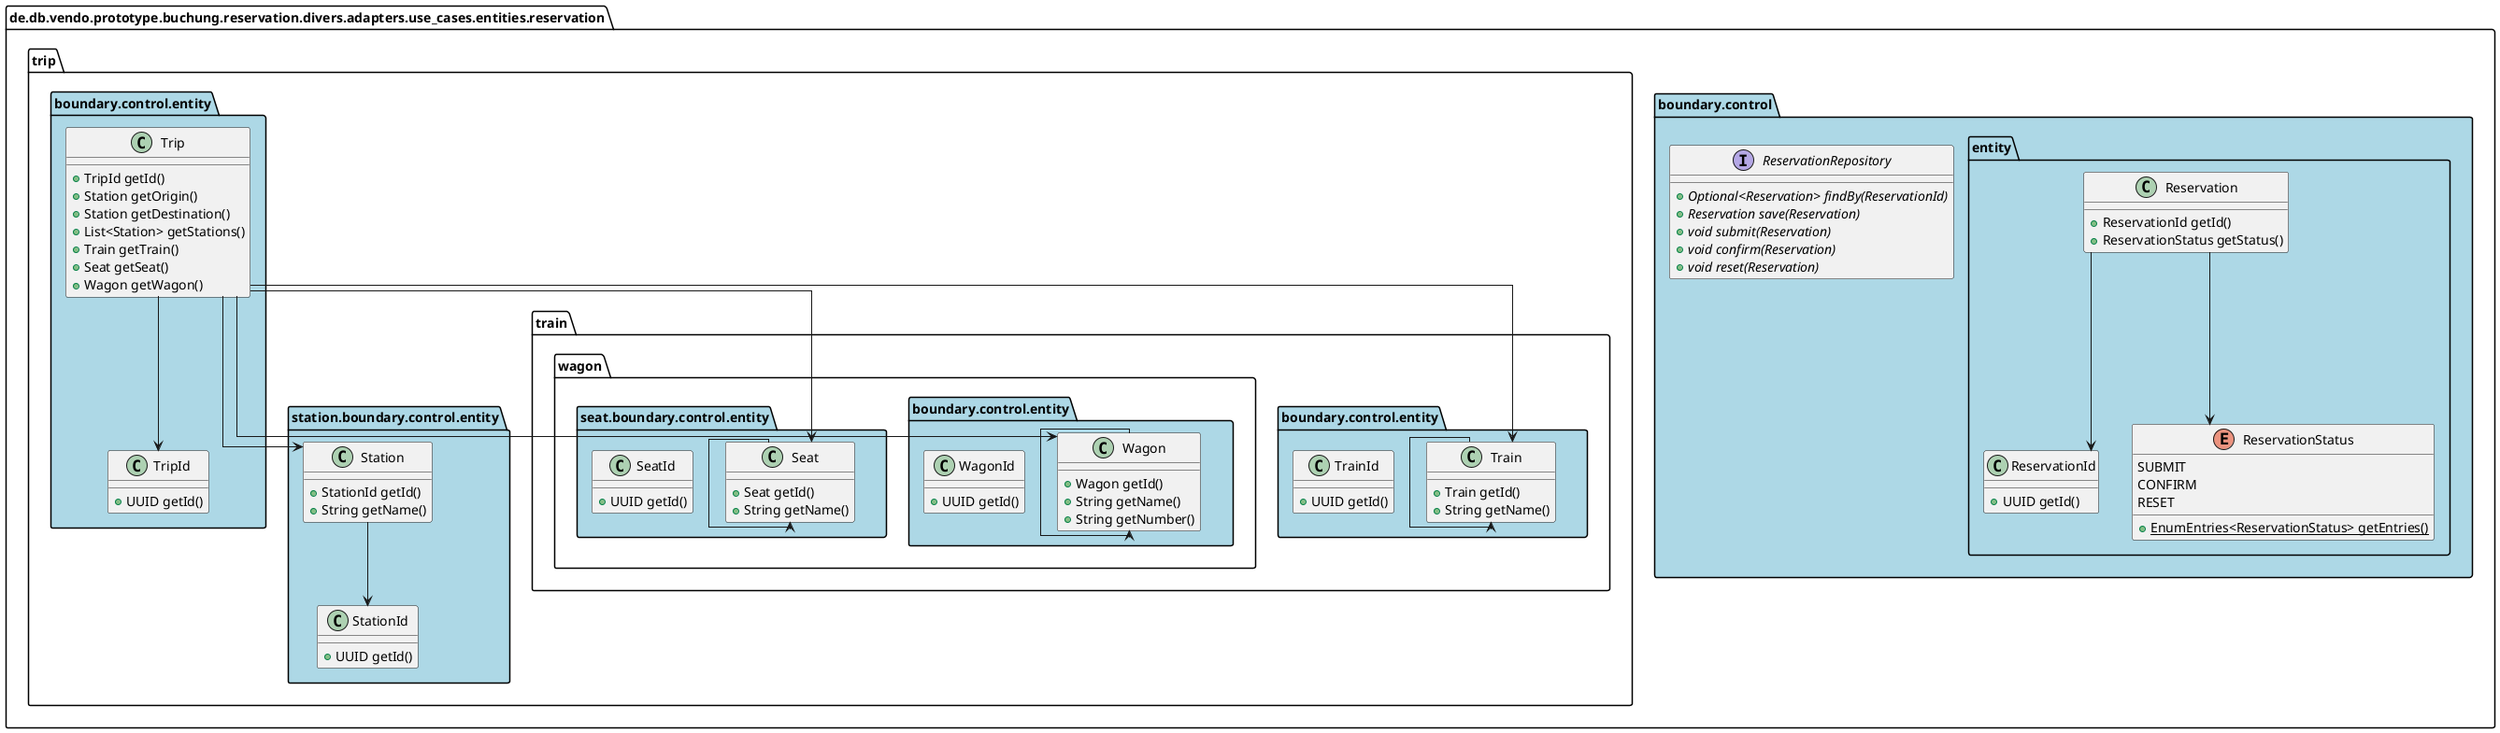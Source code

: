 @startuml
!pragma useIntermediatePackages false
skinparam linetype ortho
show stereotype
package boundary as de.db.vendo.prototype.buchung.reservation.divers.adapters.use_cases.entities.reservation.boundary #lightblue {}
package control as de.db.vendo.prototype.buchung.reservation.divers.adapters.use_cases.entities.reservation.boundary.control #lightblue {}
package entity as de.db.vendo.prototype.buchung.reservation.divers.adapters.use_cases.entities.reservation.boundary.control.entity #lightblue {}
package boundary as de.db.vendo.prototype.buchung.reservation.divers.adapters.use_cases.entities.reservation.trip.boundary #lightblue {}
package control as de.db.vendo.prototype.buchung.reservation.divers.adapters.use_cases.entities.reservation.trip.boundary.control #lightblue {}
package entity as de.db.vendo.prototype.buchung.reservation.divers.adapters.use_cases.entities.reservation.trip.boundary.control.entity #lightblue {}
package boundary as de.db.vendo.prototype.buchung.reservation.divers.adapters.use_cases.entities.reservation.trip.station.boundary #lightblue {}
package control as de.db.vendo.prototype.buchung.reservation.divers.adapters.use_cases.entities.reservation.trip.station.boundary.control #lightblue {}
package entity as de.db.vendo.prototype.buchung.reservation.divers.adapters.use_cases.entities.reservation.trip.station.boundary.control.entity #lightblue {}
package boundary as de.db.vendo.prototype.buchung.reservation.divers.adapters.use_cases.entities.reservation.trip.train.boundary #lightblue {}
package control as de.db.vendo.prototype.buchung.reservation.divers.adapters.use_cases.entities.reservation.trip.train.boundary.control #lightblue {}
package entity as de.db.vendo.prototype.buchung.reservation.divers.adapters.use_cases.entities.reservation.trip.train.boundary.control.entity #lightblue {}
package boundary as de.db.vendo.prototype.buchung.reservation.divers.adapters.use_cases.entities.reservation.trip.train.wagon.boundary #lightblue {}
package control as de.db.vendo.prototype.buchung.reservation.divers.adapters.use_cases.entities.reservation.trip.train.wagon.boundary.control #lightblue {}
package entity as de.db.vendo.prototype.buchung.reservation.divers.adapters.use_cases.entities.reservation.trip.train.wagon.boundary.control.entity #lightblue {}
package boundary as de.db.vendo.prototype.buchung.reservation.divers.adapters.use_cases.entities.reservation.trip.train.wagon.seat.boundary #lightblue {}
package control as de.db.vendo.prototype.buchung.reservation.divers.adapters.use_cases.entities.reservation.trip.train.wagon.seat.boundary.control #lightblue {}
package entity as de.db.vendo.prototype.buchung.reservation.divers.adapters.use_cases.entities.reservation.trip.train.wagon.seat.boundary.control.entity #lightblue {}

interface "ReservationRepository" as de.db.vendo.prototype.buchung.reservation.divers.adapters.use_cases.entities.reservation.boundary.control.ReservationRepository {
  + {abstract}Optional<Reservation> findBy(ReservationId)
  + {abstract}Reservation save(Reservation)
  + {abstract}void submit(Reservation)
  + {abstract}void confirm(Reservation)
  + {abstract}void reset(Reservation)
}
class "Reservation" as de.db.vendo.prototype.buchung.reservation.divers.adapters.use_cases.entities.reservation.boundary.control.entity.Reservation {
  +ReservationId getId()
  +ReservationStatus getStatus()
}
class "ReservationId" as de.db.vendo.prototype.buchung.reservation.divers.adapters.use_cases.entities.reservation.boundary.control.entity.ReservationId {
  +UUID getId()
}
enum "ReservationStatus" as de.db.vendo.prototype.buchung.reservation.divers.adapters.use_cases.entities.reservation.boundary.control.entity.ReservationStatus {
  SUBMIT
  CONFIRM
  RESET
  __
  + {static}EnumEntries<ReservationStatus> getEntries()
}
class "Trip" as de.db.vendo.prototype.buchung.reservation.divers.adapters.use_cases.entities.reservation.trip.boundary.control.entity.Trip {
  +TripId getId()
  +Station getOrigin()
  +Station getDestination()
  +List<Station> getStations()
  +Train getTrain()
  +Seat getSeat()
  +Wagon getWagon()
}
class "TripId" as de.db.vendo.prototype.buchung.reservation.divers.adapters.use_cases.entities.reservation.trip.boundary.control.entity.TripId {
  +UUID getId()
}
class "Station" as de.db.vendo.prototype.buchung.reservation.divers.adapters.use_cases.entities.reservation.trip.station.boundary.control.entity.Station {
  +StationId getId()
  +String getName()
}
class "StationId" as de.db.vendo.prototype.buchung.reservation.divers.adapters.use_cases.entities.reservation.trip.station.boundary.control.entity.StationId {
  +UUID getId()
}
class "Train" as de.db.vendo.prototype.buchung.reservation.divers.adapters.use_cases.entities.reservation.trip.train.boundary.control.entity.Train {
  +Train getId()
  +String getName()
}
class "TrainId" as de.db.vendo.prototype.buchung.reservation.divers.adapters.use_cases.entities.reservation.trip.train.boundary.control.entity.TrainId {
  +UUID getId()
}
class "Wagon" as de.db.vendo.prototype.buchung.reservation.divers.adapters.use_cases.entities.reservation.trip.train.wagon.boundary.control.entity.Wagon {
  +Wagon getId()
  +String getName()
  +String getNumber()
}
class "WagonId" as de.db.vendo.prototype.buchung.reservation.divers.adapters.use_cases.entities.reservation.trip.train.wagon.boundary.control.entity.WagonId {
  +UUID getId()
}
class "Seat" as de.db.vendo.prototype.buchung.reservation.divers.adapters.use_cases.entities.reservation.trip.train.wagon.seat.boundary.control.entity.Seat {
  +Seat getId()
  +String getName()
}
class "SeatId" as de.db.vendo.prototype.buchung.reservation.divers.adapters.use_cases.entities.reservation.trip.train.wagon.seat.boundary.control.entity.SeatId {
  +UUID getId()
}
de.db.vendo.prototype.buchung.reservation.divers.adapters.use_cases.entities.reservation.boundary.control.entity.Reservation --> de.db.vendo.prototype.buchung.reservation.divers.adapters.use_cases.entities.reservation.boundary.control.entity.ReservationId
de.db.vendo.prototype.buchung.reservation.divers.adapters.use_cases.entities.reservation.boundary.control.entity.Reservation --> de.db.vendo.prototype.buchung.reservation.divers.adapters.use_cases.entities.reservation.boundary.control.entity.ReservationStatus
de.db.vendo.prototype.buchung.reservation.divers.adapters.use_cases.entities.reservation.trip.boundary.control.entity.Trip --> de.db.vendo.prototype.buchung.reservation.divers.adapters.use_cases.entities.reservation.trip.boundary.control.entity.TripId
de.db.vendo.prototype.buchung.reservation.divers.adapters.use_cases.entities.reservation.trip.boundary.control.entity.Trip --> de.db.vendo.prototype.buchung.reservation.divers.adapters.use_cases.entities.reservation.trip.station.boundary.control.entity.Station
de.db.vendo.prototype.buchung.reservation.divers.adapters.use_cases.entities.reservation.trip.boundary.control.entity.Trip --> de.db.vendo.prototype.buchung.reservation.divers.adapters.use_cases.entities.reservation.trip.train.wagon.seat.boundary.control.entity.Seat
de.db.vendo.prototype.buchung.reservation.divers.adapters.use_cases.entities.reservation.trip.boundary.control.entity.Trip --> de.db.vendo.prototype.buchung.reservation.divers.adapters.use_cases.entities.reservation.trip.train.boundary.control.entity.Train
de.db.vendo.prototype.buchung.reservation.divers.adapters.use_cases.entities.reservation.trip.boundary.control.entity.Trip --> de.db.vendo.prototype.buchung.reservation.divers.adapters.use_cases.entities.reservation.trip.train.wagon.boundary.control.entity.Wagon
de.db.vendo.prototype.buchung.reservation.divers.adapters.use_cases.entities.reservation.trip.station.boundary.control.entity.Station --> de.db.vendo.prototype.buchung.reservation.divers.adapters.use_cases.entities.reservation.trip.station.boundary.control.entity.StationId
de.db.vendo.prototype.buchung.reservation.divers.adapters.use_cases.entities.reservation.trip.train.boundary.control.entity.Train --> de.db.vendo.prototype.buchung.reservation.divers.adapters.use_cases.entities.reservation.trip.train.boundary.control.entity.Train
de.db.vendo.prototype.buchung.reservation.divers.adapters.use_cases.entities.reservation.trip.train.wagon.boundary.control.entity.Wagon --> de.db.vendo.prototype.buchung.reservation.divers.adapters.use_cases.entities.reservation.trip.train.wagon.boundary.control.entity.Wagon
de.db.vendo.prototype.buchung.reservation.divers.adapters.use_cases.entities.reservation.trip.train.wagon.seat.boundary.control.entity.Seat --> de.db.vendo.prototype.buchung.reservation.divers.adapters.use_cases.entities.reservation.trip.train.wagon.seat.boundary.control.entity.Seat
@enduml
